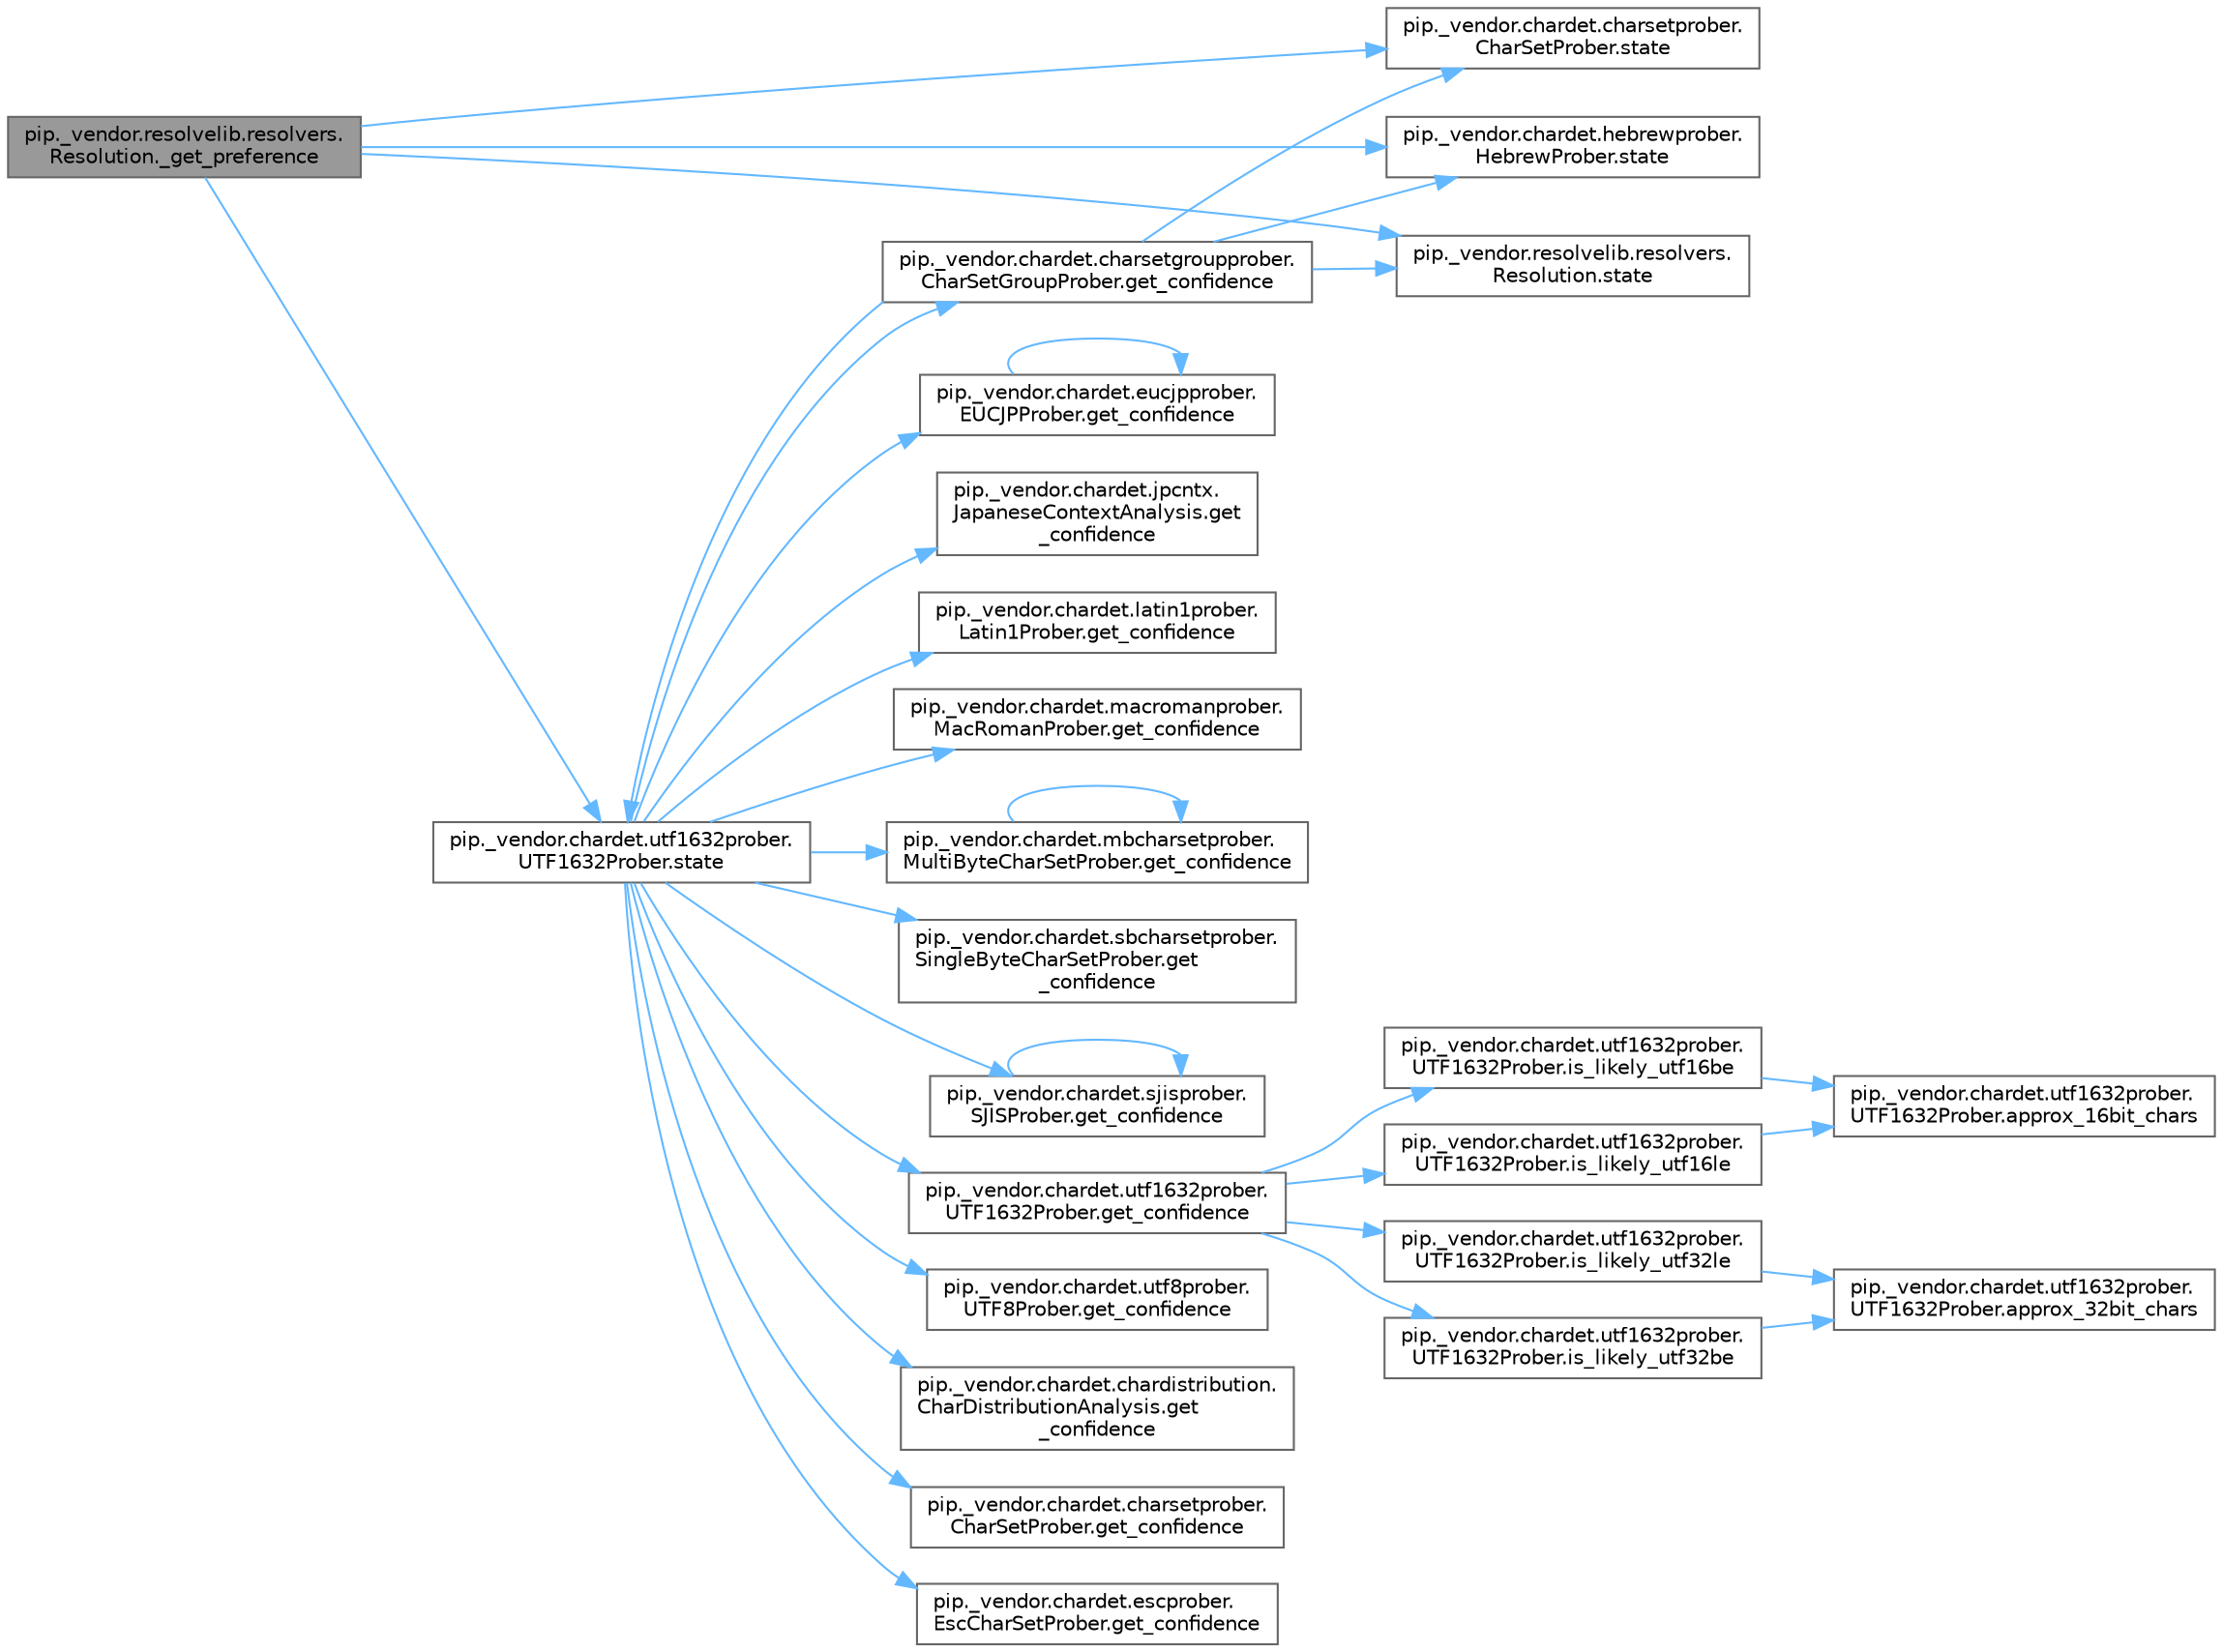 digraph "pip._vendor.resolvelib.resolvers.Resolution._get_preference"
{
 // LATEX_PDF_SIZE
  bgcolor="transparent";
  edge [fontname=Helvetica,fontsize=10,labelfontname=Helvetica,labelfontsize=10];
  node [fontname=Helvetica,fontsize=10,shape=box,height=0.2,width=0.4];
  rankdir="LR";
  Node1 [id="Node000001",label="pip._vendor.resolvelib.resolvers.\lResolution._get_preference",height=0.2,width=0.4,color="gray40", fillcolor="grey60", style="filled", fontcolor="black",tooltip=" "];
  Node1 -> Node2 [id="edge1_Node000001_Node000002",color="steelblue1",style="solid",tooltip=" "];
  Node2 [id="Node000002",label="pip._vendor.chardet.charsetprober.\lCharSetProber.state",height=0.2,width=0.4,color="grey40", fillcolor="white", style="filled",URL="$classpip_1_1__vendor_1_1chardet_1_1charsetprober_1_1_char_set_prober.html#ab0e97f2771aef88b47338320d66bb95f",tooltip=" "];
  Node1 -> Node3 [id="edge2_Node000001_Node000003",color="steelblue1",style="solid",tooltip=" "];
  Node3 [id="Node000003",label="pip._vendor.chardet.hebrewprober.\lHebrewProber.state",height=0.2,width=0.4,color="grey40", fillcolor="white", style="filled",URL="$classpip_1_1__vendor_1_1chardet_1_1hebrewprober_1_1_hebrew_prober.html#a66c943e12f5c1ab3155594b786a42e25",tooltip=" "];
  Node1 -> Node4 [id="edge3_Node000001_Node000004",color="steelblue1",style="solid",tooltip=" "];
  Node4 [id="Node000004",label="pip._vendor.chardet.utf1632prober.\lUTF1632Prober.state",height=0.2,width=0.4,color="grey40", fillcolor="white", style="filled",URL="$classpip_1_1__vendor_1_1chardet_1_1utf1632prober_1_1_u_t_f1632_prober.html#a33fbc3b38525fe5a4e994e25118a46db",tooltip=" "];
  Node4 -> Node5 [id="edge4_Node000004_Node000005",color="steelblue1",style="solid",tooltip=" "];
  Node5 [id="Node000005",label="pip._vendor.chardet.chardistribution.\lCharDistributionAnalysis.get\l_confidence",height=0.2,width=0.4,color="grey40", fillcolor="white", style="filled",URL="$classpip_1_1__vendor_1_1chardet_1_1chardistribution_1_1_char_distribution_analysis.html#a391fbc2bdbcb12e22469c73eb2520d77",tooltip=" "];
  Node4 -> Node6 [id="edge5_Node000004_Node000006",color="steelblue1",style="solid",tooltip=" "];
  Node6 [id="Node000006",label="pip._vendor.chardet.charsetgroupprober.\lCharSetGroupProber.get_confidence",height=0.2,width=0.4,color="grey40", fillcolor="white", style="filled",URL="$classpip_1_1__vendor_1_1chardet_1_1charsetgroupprober_1_1_char_set_group_prober.html#a45c3877c8cf8576a1198d250f91c33f9",tooltip=" "];
  Node6 -> Node2 [id="edge6_Node000006_Node000002",color="steelblue1",style="solid",tooltip=" "];
  Node6 -> Node3 [id="edge7_Node000006_Node000003",color="steelblue1",style="solid",tooltip=" "];
  Node6 -> Node4 [id="edge8_Node000006_Node000004",color="steelblue1",style="solid",tooltip=" "];
  Node6 -> Node7 [id="edge9_Node000006_Node000007",color="steelblue1",style="solid",tooltip=" "];
  Node7 [id="Node000007",label="pip._vendor.resolvelib.resolvers.\lResolution.state",height=0.2,width=0.4,color="grey40", fillcolor="white", style="filled",URL="$classpip_1_1__vendor_1_1resolvelib_1_1resolvers_1_1_resolution.html#a4c81a8a0653665d057aef893fd8065b0",tooltip=" "];
  Node4 -> Node8 [id="edge10_Node000004_Node000008",color="steelblue1",style="solid",tooltip=" "];
  Node8 [id="Node000008",label="pip._vendor.chardet.charsetprober.\lCharSetProber.get_confidence",height=0.2,width=0.4,color="grey40", fillcolor="white", style="filled",URL="$classpip_1_1__vendor_1_1chardet_1_1charsetprober_1_1_char_set_prober.html#acfe836c87e2546d79177ab04b83a6134",tooltip=" "];
  Node4 -> Node9 [id="edge11_Node000004_Node000009",color="steelblue1",style="solid",tooltip=" "];
  Node9 [id="Node000009",label="pip._vendor.chardet.escprober.\lEscCharSetProber.get_confidence",height=0.2,width=0.4,color="grey40", fillcolor="white", style="filled",URL="$classpip_1_1__vendor_1_1chardet_1_1escprober_1_1_esc_char_set_prober.html#ae0c0112e0b7393dd8fee125d2fc4ee95",tooltip=" "];
  Node4 -> Node10 [id="edge12_Node000004_Node000010",color="steelblue1",style="solid",tooltip=" "];
  Node10 [id="Node000010",label="pip._vendor.chardet.eucjpprober.\lEUCJPProber.get_confidence",height=0.2,width=0.4,color="grey40", fillcolor="white", style="filled",URL="$classpip_1_1__vendor_1_1chardet_1_1eucjpprober_1_1_e_u_c_j_p_prober.html#a45782023d46283653ba0e240cbf26839",tooltip=" "];
  Node10 -> Node10 [id="edge13_Node000010_Node000010",color="steelblue1",style="solid",tooltip=" "];
  Node4 -> Node11 [id="edge14_Node000004_Node000011",color="steelblue1",style="solid",tooltip=" "];
  Node11 [id="Node000011",label="pip._vendor.chardet.jpcntx.\lJapaneseContextAnalysis.get\l_confidence",height=0.2,width=0.4,color="grey40", fillcolor="white", style="filled",URL="$classpip_1_1__vendor_1_1chardet_1_1jpcntx_1_1_japanese_context_analysis.html#a6adf038f9b084f769e3e75eb6d4be05e",tooltip=" "];
  Node4 -> Node12 [id="edge15_Node000004_Node000012",color="steelblue1",style="solid",tooltip=" "];
  Node12 [id="Node000012",label="pip._vendor.chardet.latin1prober.\lLatin1Prober.get_confidence",height=0.2,width=0.4,color="grey40", fillcolor="white", style="filled",URL="$classpip_1_1__vendor_1_1chardet_1_1latin1prober_1_1_latin1_prober.html#a4dd6707a270c043e0f0b3fe45b87a60d",tooltip=" "];
  Node4 -> Node13 [id="edge16_Node000004_Node000013",color="steelblue1",style="solid",tooltip=" "];
  Node13 [id="Node000013",label="pip._vendor.chardet.macromanprober.\lMacRomanProber.get_confidence",height=0.2,width=0.4,color="grey40", fillcolor="white", style="filled",URL="$classpip_1_1__vendor_1_1chardet_1_1macromanprober_1_1_mac_roman_prober.html#af27d7053e77f757852f428df7362ac54",tooltip=" "];
  Node4 -> Node14 [id="edge17_Node000004_Node000014",color="steelblue1",style="solid",tooltip=" "];
  Node14 [id="Node000014",label="pip._vendor.chardet.mbcharsetprober.\lMultiByteCharSetProber.get_confidence",height=0.2,width=0.4,color="grey40", fillcolor="white", style="filled",URL="$classpip_1_1__vendor_1_1chardet_1_1mbcharsetprober_1_1_multi_byte_char_set_prober.html#a938ee110cb09fa9140cd1d9d1549f8ac",tooltip=" "];
  Node14 -> Node14 [id="edge18_Node000014_Node000014",color="steelblue1",style="solid",tooltip=" "];
  Node4 -> Node15 [id="edge19_Node000004_Node000015",color="steelblue1",style="solid",tooltip=" "];
  Node15 [id="Node000015",label="pip._vendor.chardet.sbcharsetprober.\lSingleByteCharSetProber.get\l_confidence",height=0.2,width=0.4,color="grey40", fillcolor="white", style="filled",URL="$classpip_1_1__vendor_1_1chardet_1_1sbcharsetprober_1_1_single_byte_char_set_prober.html#af5846c6f7d97402189c53ccdf7e727d7",tooltip=" "];
  Node4 -> Node16 [id="edge20_Node000004_Node000016",color="steelblue1",style="solid",tooltip=" "];
  Node16 [id="Node000016",label="pip._vendor.chardet.sjisprober.\lSJISProber.get_confidence",height=0.2,width=0.4,color="grey40", fillcolor="white", style="filled",URL="$classpip_1_1__vendor_1_1chardet_1_1sjisprober_1_1_s_j_i_s_prober.html#a2cf09b9a21d5d9dea08c5fecce314c9d",tooltip=" "];
  Node16 -> Node16 [id="edge21_Node000016_Node000016",color="steelblue1",style="solid",tooltip=" "];
  Node4 -> Node17 [id="edge22_Node000004_Node000017",color="steelblue1",style="solid",tooltip=" "];
  Node17 [id="Node000017",label="pip._vendor.chardet.utf1632prober.\lUTF1632Prober.get_confidence",height=0.2,width=0.4,color="grey40", fillcolor="white", style="filled",URL="$classpip_1_1__vendor_1_1chardet_1_1utf1632prober_1_1_u_t_f1632_prober.html#affa213cc21dcc7fc05934a7490002728",tooltip=" "];
  Node17 -> Node18 [id="edge23_Node000017_Node000018",color="steelblue1",style="solid",tooltip=" "];
  Node18 [id="Node000018",label="pip._vendor.chardet.utf1632prober.\lUTF1632Prober.is_likely_utf16be",height=0.2,width=0.4,color="grey40", fillcolor="white", style="filled",URL="$classpip_1_1__vendor_1_1chardet_1_1utf1632prober_1_1_u_t_f1632_prober.html#ad5e533c296fbdf2b51228d8754f52504",tooltip=" "];
  Node18 -> Node19 [id="edge24_Node000018_Node000019",color="steelblue1",style="solid",tooltip=" "];
  Node19 [id="Node000019",label="pip._vendor.chardet.utf1632prober.\lUTF1632Prober.approx_16bit_chars",height=0.2,width=0.4,color="grey40", fillcolor="white", style="filled",URL="$classpip_1_1__vendor_1_1chardet_1_1utf1632prober_1_1_u_t_f1632_prober.html#a27c5b477aa51a6a872dcc96926ffc260",tooltip=" "];
  Node17 -> Node20 [id="edge25_Node000017_Node000020",color="steelblue1",style="solid",tooltip=" "];
  Node20 [id="Node000020",label="pip._vendor.chardet.utf1632prober.\lUTF1632Prober.is_likely_utf16le",height=0.2,width=0.4,color="grey40", fillcolor="white", style="filled",URL="$classpip_1_1__vendor_1_1chardet_1_1utf1632prober_1_1_u_t_f1632_prober.html#a9263a45efa259f5ce75dde25485e57ec",tooltip=" "];
  Node20 -> Node19 [id="edge26_Node000020_Node000019",color="steelblue1",style="solid",tooltip=" "];
  Node17 -> Node21 [id="edge27_Node000017_Node000021",color="steelblue1",style="solid",tooltip=" "];
  Node21 [id="Node000021",label="pip._vendor.chardet.utf1632prober.\lUTF1632Prober.is_likely_utf32be",height=0.2,width=0.4,color="grey40", fillcolor="white", style="filled",URL="$classpip_1_1__vendor_1_1chardet_1_1utf1632prober_1_1_u_t_f1632_prober.html#a98e28dcbae311cf8fd59fca67cc472d7",tooltip=" "];
  Node21 -> Node22 [id="edge28_Node000021_Node000022",color="steelblue1",style="solid",tooltip=" "];
  Node22 [id="Node000022",label="pip._vendor.chardet.utf1632prober.\lUTF1632Prober.approx_32bit_chars",height=0.2,width=0.4,color="grey40", fillcolor="white", style="filled",URL="$classpip_1_1__vendor_1_1chardet_1_1utf1632prober_1_1_u_t_f1632_prober.html#aedbb7520df66671361f8dd24f7ea03a6",tooltip=" "];
  Node17 -> Node23 [id="edge29_Node000017_Node000023",color="steelblue1",style="solid",tooltip=" "];
  Node23 [id="Node000023",label="pip._vendor.chardet.utf1632prober.\lUTF1632Prober.is_likely_utf32le",height=0.2,width=0.4,color="grey40", fillcolor="white", style="filled",URL="$classpip_1_1__vendor_1_1chardet_1_1utf1632prober_1_1_u_t_f1632_prober.html#aa5e4304c638701b2452dc85e47d3f308",tooltip=" "];
  Node23 -> Node22 [id="edge30_Node000023_Node000022",color="steelblue1",style="solid",tooltip=" "];
  Node4 -> Node24 [id="edge31_Node000004_Node000024",color="steelblue1",style="solid",tooltip=" "];
  Node24 [id="Node000024",label="pip._vendor.chardet.utf8prober.\lUTF8Prober.get_confidence",height=0.2,width=0.4,color="grey40", fillcolor="white", style="filled",URL="$classpip_1_1__vendor_1_1chardet_1_1utf8prober_1_1_u_t_f8_prober.html#a006589a1d6c382cc3bfbc457d529f146",tooltip=" "];
  Node1 -> Node7 [id="edge32_Node000001_Node000007",color="steelblue1",style="solid",tooltip=" "];
}
